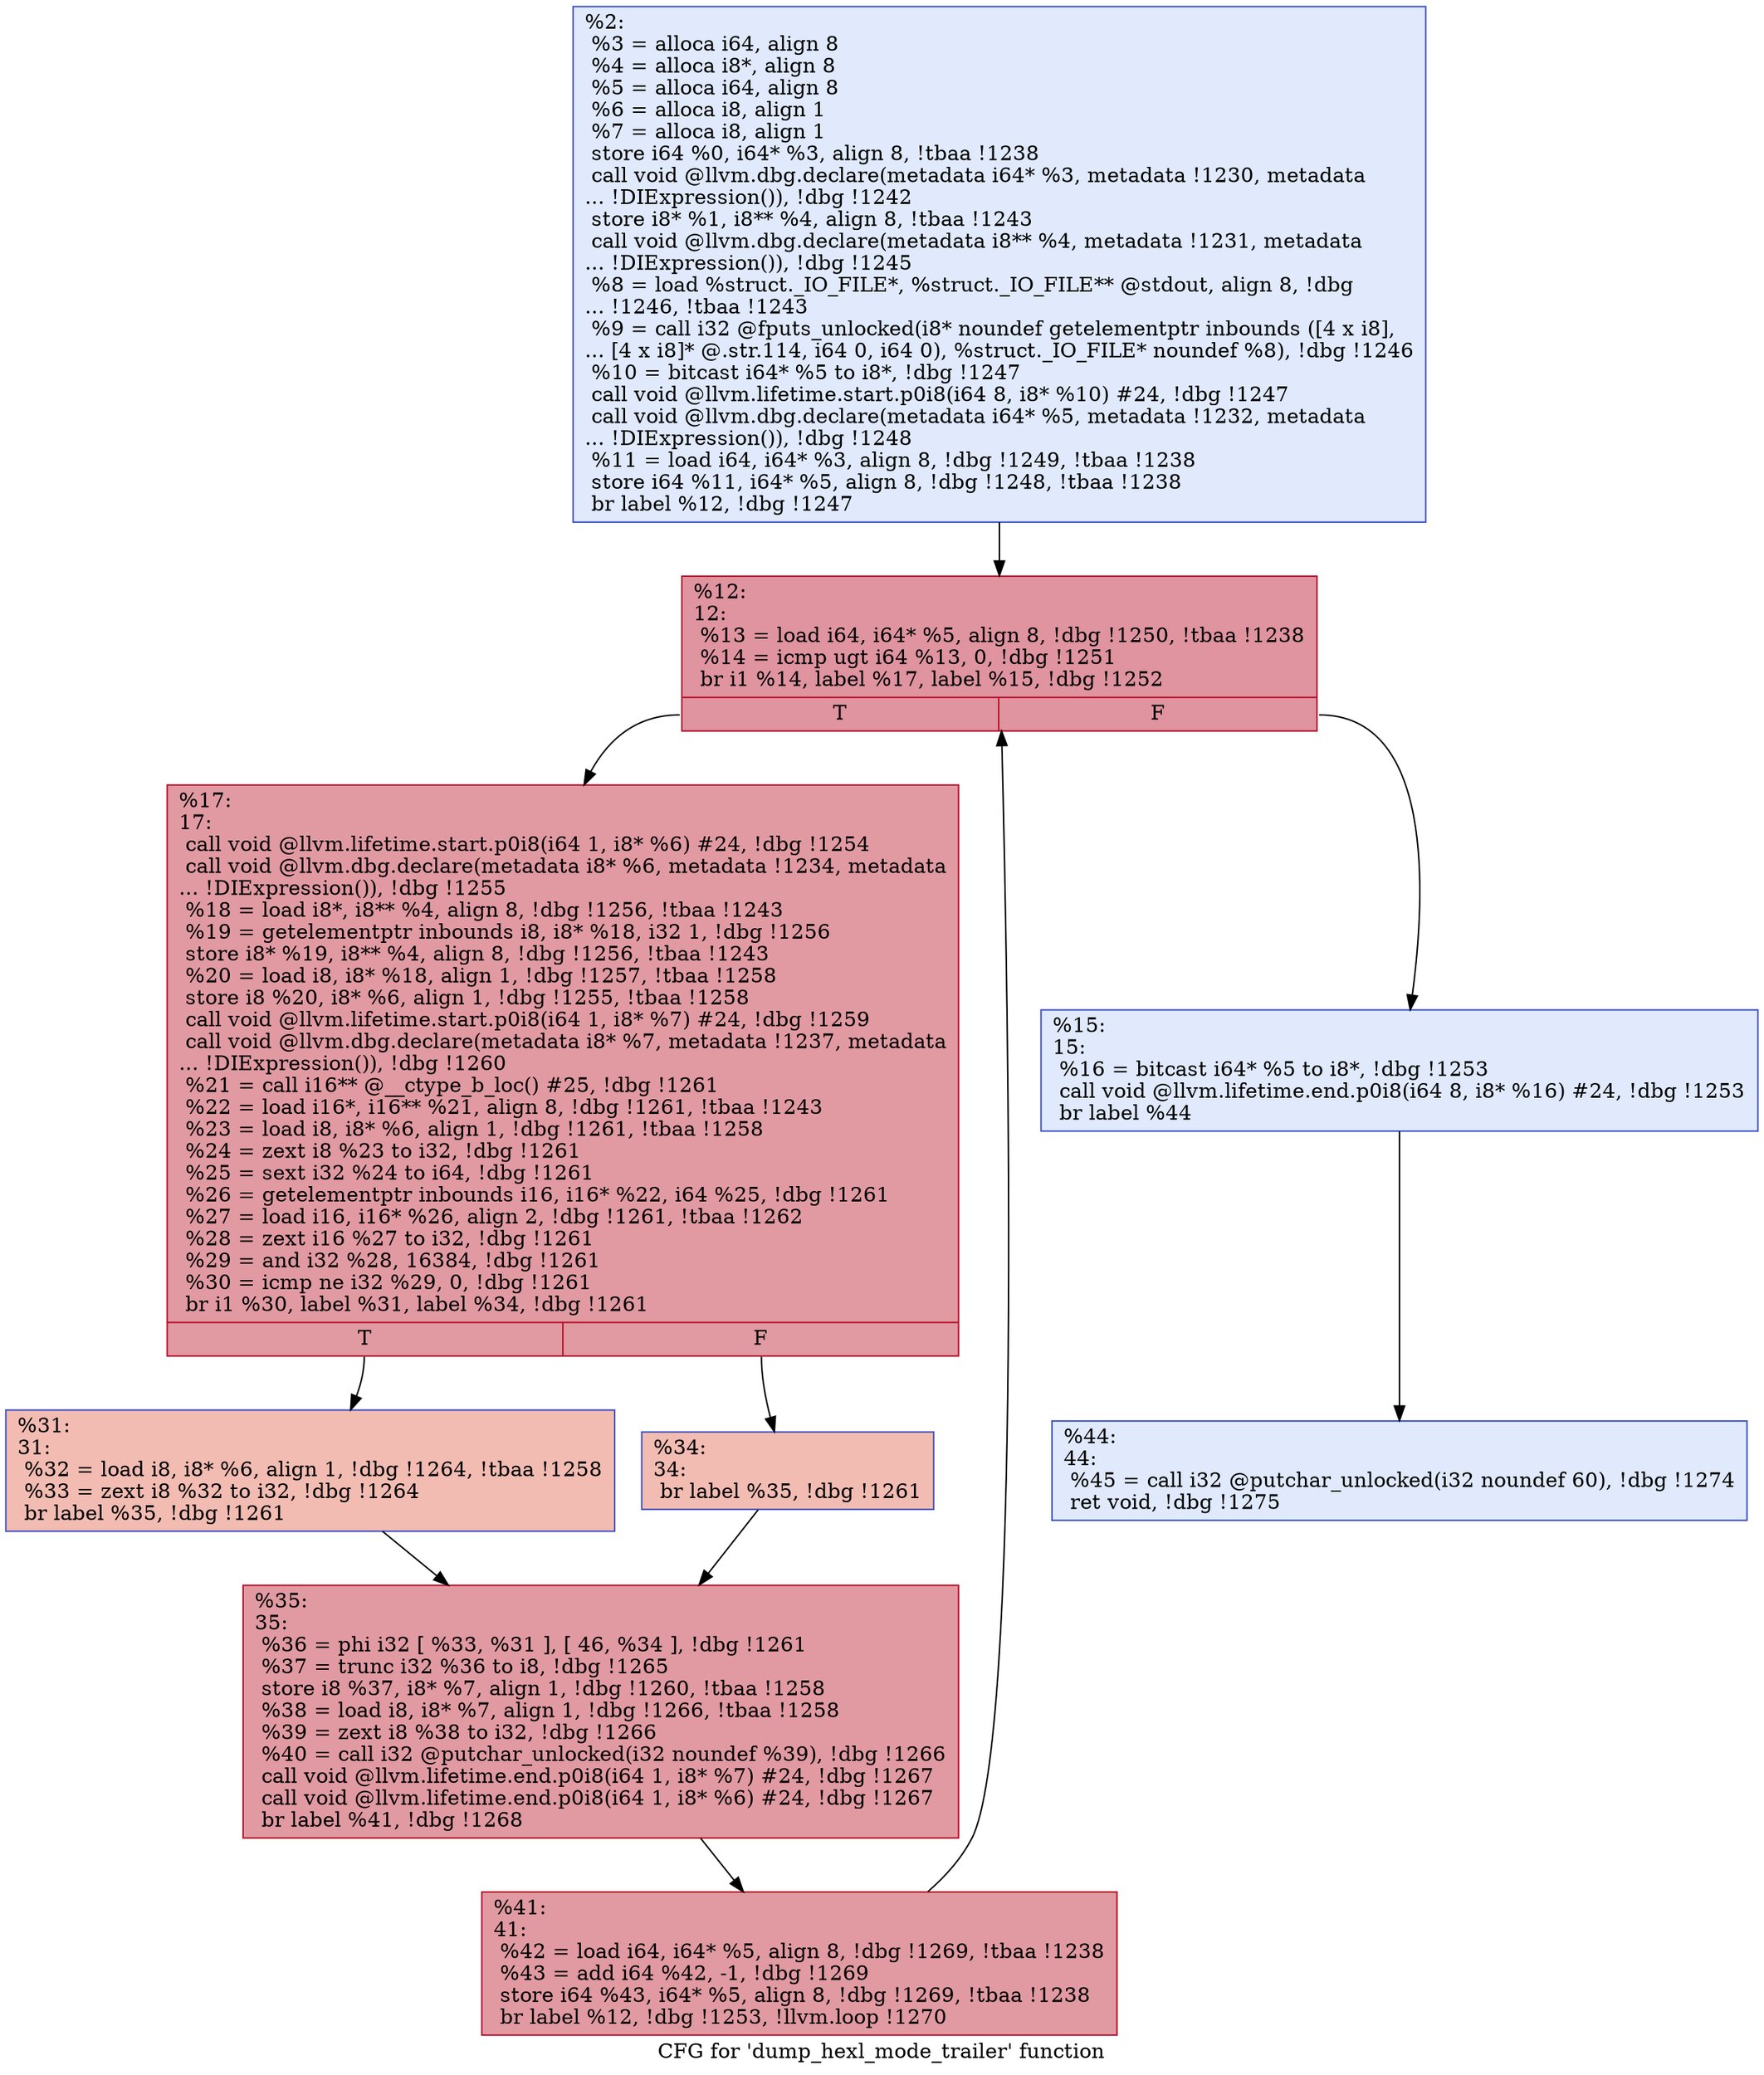 digraph "CFG for 'dump_hexl_mode_trailer' function" {
	label="CFG for 'dump_hexl_mode_trailer' function";

	Node0x9f8530 [shape=record,color="#3d50c3ff", style=filled, fillcolor="#b9d0f970",label="{%2:\l  %3 = alloca i64, align 8\l  %4 = alloca i8*, align 8\l  %5 = alloca i64, align 8\l  %6 = alloca i8, align 1\l  %7 = alloca i8, align 1\l  store i64 %0, i64* %3, align 8, !tbaa !1238\l  call void @llvm.dbg.declare(metadata i64* %3, metadata !1230, metadata\l... !DIExpression()), !dbg !1242\l  store i8* %1, i8** %4, align 8, !tbaa !1243\l  call void @llvm.dbg.declare(metadata i8** %4, metadata !1231, metadata\l... !DIExpression()), !dbg !1245\l  %8 = load %struct._IO_FILE*, %struct._IO_FILE** @stdout, align 8, !dbg\l... !1246, !tbaa !1243\l  %9 = call i32 @fputs_unlocked(i8* noundef getelementptr inbounds ([4 x i8],\l... [4 x i8]* @.str.114, i64 0, i64 0), %struct._IO_FILE* noundef %8), !dbg !1246\l  %10 = bitcast i64* %5 to i8*, !dbg !1247\l  call void @llvm.lifetime.start.p0i8(i64 8, i8* %10) #24, !dbg !1247\l  call void @llvm.dbg.declare(metadata i64* %5, metadata !1232, metadata\l... !DIExpression()), !dbg !1248\l  %11 = load i64, i64* %3, align 8, !dbg !1249, !tbaa !1238\l  store i64 %11, i64* %5, align 8, !dbg !1248, !tbaa !1238\l  br label %12, !dbg !1247\l}"];
	Node0x9f8530 -> Node0x9f8580;
	Node0x9f8580 [shape=record,color="#b70d28ff", style=filled, fillcolor="#b70d2870",label="{%12:\l12:                                               \l  %13 = load i64, i64* %5, align 8, !dbg !1250, !tbaa !1238\l  %14 = icmp ugt i64 %13, 0, !dbg !1251\l  br i1 %14, label %17, label %15, !dbg !1252\l|{<s0>T|<s1>F}}"];
	Node0x9f8580:s0 -> Node0x9f8620;
	Node0x9f8580:s1 -> Node0x9f85d0;
	Node0x9f85d0 [shape=record,color="#3d50c3ff", style=filled, fillcolor="#b9d0f970",label="{%15:\l15:                                               \l  %16 = bitcast i64* %5 to i8*, !dbg !1253\l  call void @llvm.lifetime.end.p0i8(i64 8, i8* %16) #24, !dbg !1253\l  br label %44\l}"];
	Node0x9f85d0 -> Node0x9f87b0;
	Node0x9f8620 [shape=record,color="#b70d28ff", style=filled, fillcolor="#bb1b2c70",label="{%17:\l17:                                               \l  call void @llvm.lifetime.start.p0i8(i64 1, i8* %6) #24, !dbg !1254\l  call void @llvm.dbg.declare(metadata i8* %6, metadata !1234, metadata\l... !DIExpression()), !dbg !1255\l  %18 = load i8*, i8** %4, align 8, !dbg !1256, !tbaa !1243\l  %19 = getelementptr inbounds i8, i8* %18, i32 1, !dbg !1256\l  store i8* %19, i8** %4, align 8, !dbg !1256, !tbaa !1243\l  %20 = load i8, i8* %18, align 1, !dbg !1257, !tbaa !1258\l  store i8 %20, i8* %6, align 1, !dbg !1255, !tbaa !1258\l  call void @llvm.lifetime.start.p0i8(i64 1, i8* %7) #24, !dbg !1259\l  call void @llvm.dbg.declare(metadata i8* %7, metadata !1237, metadata\l... !DIExpression()), !dbg !1260\l  %21 = call i16** @__ctype_b_loc() #25, !dbg !1261\l  %22 = load i16*, i16** %21, align 8, !dbg !1261, !tbaa !1243\l  %23 = load i8, i8* %6, align 1, !dbg !1261, !tbaa !1258\l  %24 = zext i8 %23 to i32, !dbg !1261\l  %25 = sext i32 %24 to i64, !dbg !1261\l  %26 = getelementptr inbounds i16, i16* %22, i64 %25, !dbg !1261\l  %27 = load i16, i16* %26, align 2, !dbg !1261, !tbaa !1262\l  %28 = zext i16 %27 to i32, !dbg !1261\l  %29 = and i32 %28, 16384, !dbg !1261\l  %30 = icmp ne i32 %29, 0, !dbg !1261\l  br i1 %30, label %31, label %34, !dbg !1261\l|{<s0>T|<s1>F}}"];
	Node0x9f8620:s0 -> Node0x9f8670;
	Node0x9f8620:s1 -> Node0x9f86c0;
	Node0x9f8670 [shape=record,color="#3d50c3ff", style=filled, fillcolor="#e1675170",label="{%31:\l31:                                               \l  %32 = load i8, i8* %6, align 1, !dbg !1264, !tbaa !1258\l  %33 = zext i8 %32 to i32, !dbg !1264\l  br label %35, !dbg !1261\l}"];
	Node0x9f8670 -> Node0x9f8710;
	Node0x9f86c0 [shape=record,color="#3d50c3ff", style=filled, fillcolor="#e1675170",label="{%34:\l34:                                               \l  br label %35, !dbg !1261\l}"];
	Node0x9f86c0 -> Node0x9f8710;
	Node0x9f8710 [shape=record,color="#b70d28ff", style=filled, fillcolor="#bb1b2c70",label="{%35:\l35:                                               \l  %36 = phi i32 [ %33, %31 ], [ 46, %34 ], !dbg !1261\l  %37 = trunc i32 %36 to i8, !dbg !1265\l  store i8 %37, i8* %7, align 1, !dbg !1260, !tbaa !1258\l  %38 = load i8, i8* %7, align 1, !dbg !1266, !tbaa !1258\l  %39 = zext i8 %38 to i32, !dbg !1266\l  %40 = call i32 @putchar_unlocked(i32 noundef %39), !dbg !1266\l  call void @llvm.lifetime.end.p0i8(i64 1, i8* %7) #24, !dbg !1267\l  call void @llvm.lifetime.end.p0i8(i64 1, i8* %6) #24, !dbg !1267\l  br label %41, !dbg !1268\l}"];
	Node0x9f8710 -> Node0x9f8760;
	Node0x9f8760 [shape=record,color="#b70d28ff", style=filled, fillcolor="#bb1b2c70",label="{%41:\l41:                                               \l  %42 = load i64, i64* %5, align 8, !dbg !1269, !tbaa !1238\l  %43 = add i64 %42, -1, !dbg !1269\l  store i64 %43, i64* %5, align 8, !dbg !1269, !tbaa !1238\l  br label %12, !dbg !1253, !llvm.loop !1270\l}"];
	Node0x9f8760 -> Node0x9f8580;
	Node0x9f87b0 [shape=record,color="#3d50c3ff", style=filled, fillcolor="#b9d0f970",label="{%44:\l44:                                               \l  %45 = call i32 @putchar_unlocked(i32 noundef 60), !dbg !1274\l  ret void, !dbg !1275\l}"];
}
